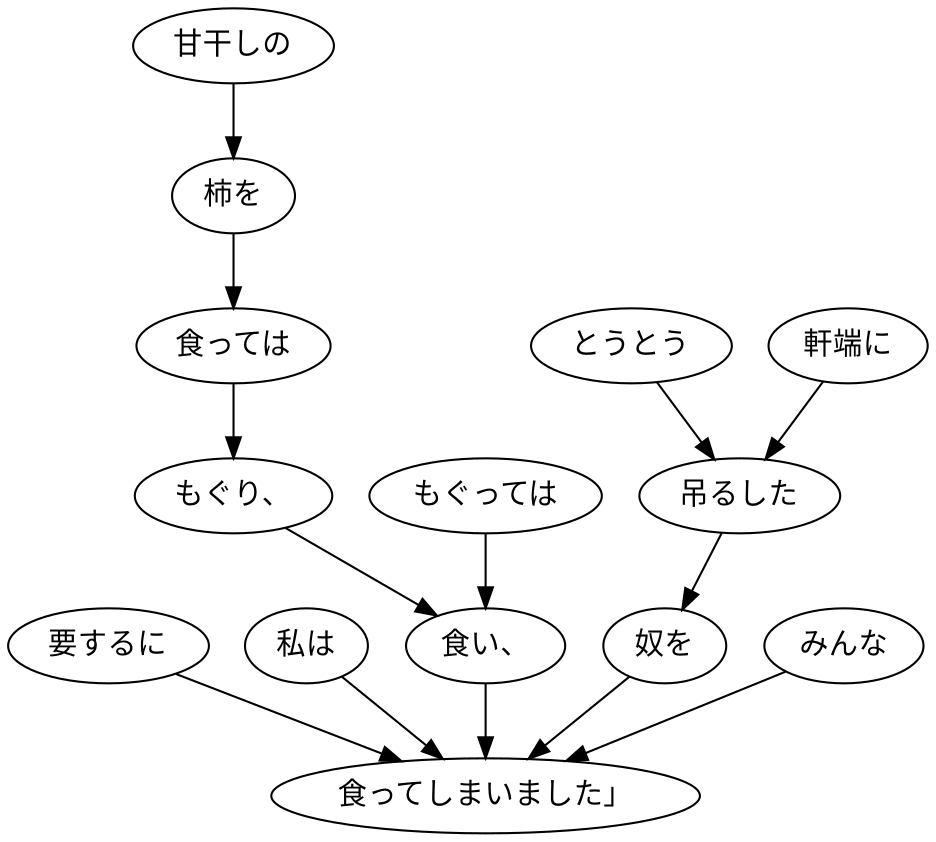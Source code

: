 digraph graph7977 {
	node0 [label="要するに"];
	node1 [label="私は"];
	node2 [label="甘干しの"];
	node3 [label="柿を"];
	node4 [label="食っては"];
	node5 [label="もぐり、"];
	node6 [label="もぐっては"];
	node7 [label="食い、"];
	node8 [label="とうとう"];
	node9 [label="軒端に"];
	node10 [label="吊るした"];
	node11 [label="奴を"];
	node12 [label="みんな"];
	node13 [label="食ってしまいました」"];
	node0 -> node13;
	node1 -> node13;
	node2 -> node3;
	node3 -> node4;
	node4 -> node5;
	node5 -> node7;
	node6 -> node7;
	node7 -> node13;
	node8 -> node10;
	node9 -> node10;
	node10 -> node11;
	node11 -> node13;
	node12 -> node13;
}

